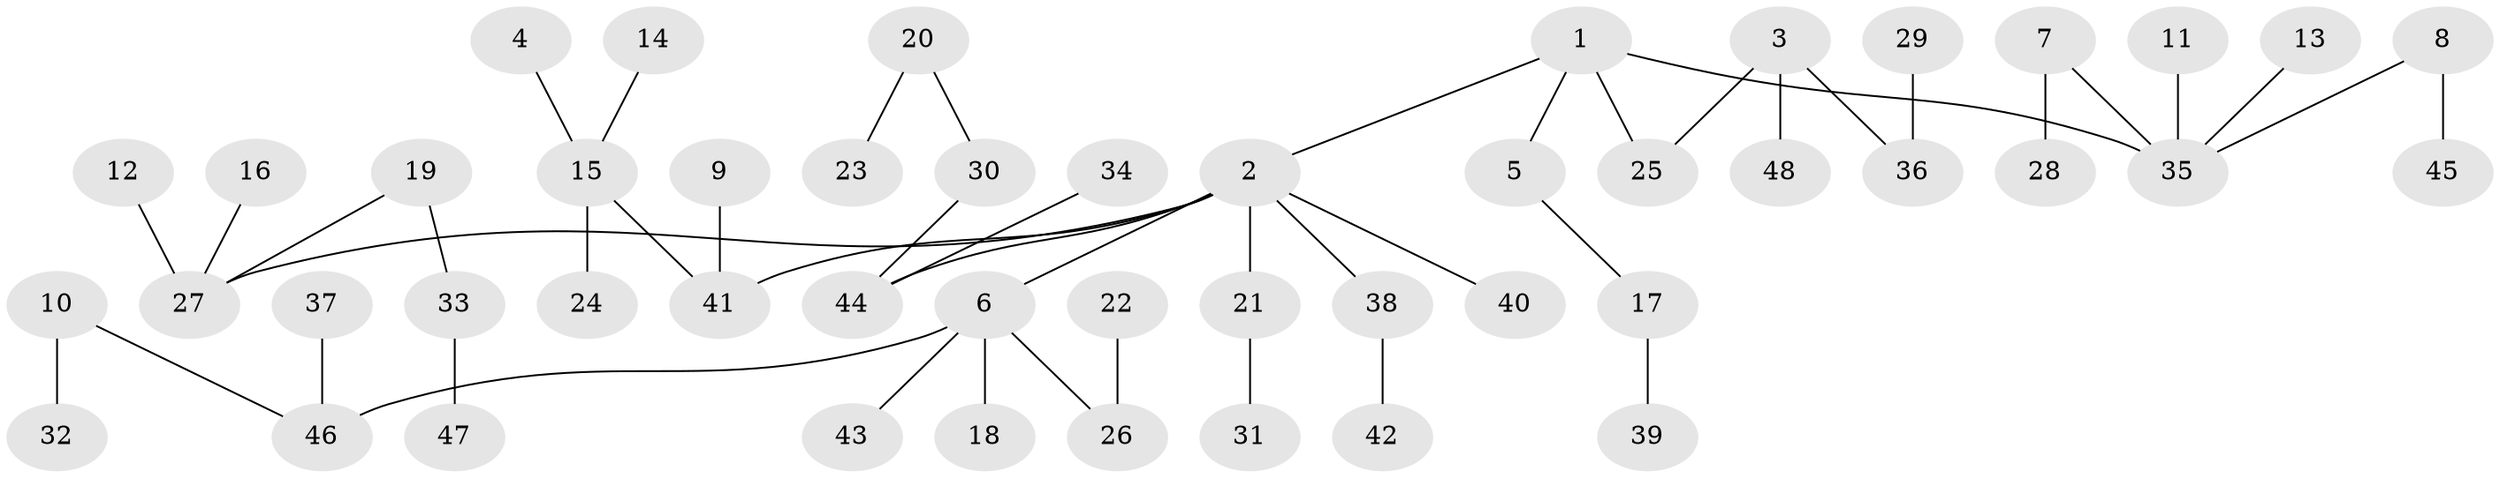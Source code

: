 // original degree distribution, {7: 0.021052631578947368, 4: 0.06315789473684211, 5: 0.042105263157894736, 3: 0.09473684210526316, 2: 0.30526315789473685, 1: 0.47368421052631576}
// Generated by graph-tools (version 1.1) at 2025/02/03/09/25 03:02:29]
// undirected, 48 vertices, 47 edges
graph export_dot {
graph [start="1"]
  node [color=gray90,style=filled];
  1;
  2;
  3;
  4;
  5;
  6;
  7;
  8;
  9;
  10;
  11;
  12;
  13;
  14;
  15;
  16;
  17;
  18;
  19;
  20;
  21;
  22;
  23;
  24;
  25;
  26;
  27;
  28;
  29;
  30;
  31;
  32;
  33;
  34;
  35;
  36;
  37;
  38;
  39;
  40;
  41;
  42;
  43;
  44;
  45;
  46;
  47;
  48;
  1 -- 2 [weight=1.0];
  1 -- 5 [weight=1.0];
  1 -- 25 [weight=1.0];
  1 -- 35 [weight=1.0];
  2 -- 6 [weight=1.0];
  2 -- 21 [weight=1.0];
  2 -- 27 [weight=1.0];
  2 -- 38 [weight=1.0];
  2 -- 40 [weight=1.0];
  2 -- 41 [weight=1.0];
  2 -- 44 [weight=1.0];
  3 -- 25 [weight=1.0];
  3 -- 36 [weight=1.0];
  3 -- 48 [weight=1.0];
  4 -- 15 [weight=1.0];
  5 -- 17 [weight=1.0];
  6 -- 18 [weight=1.0];
  6 -- 26 [weight=1.0];
  6 -- 43 [weight=1.0];
  6 -- 46 [weight=1.0];
  7 -- 28 [weight=1.0];
  7 -- 35 [weight=1.0];
  8 -- 35 [weight=1.0];
  8 -- 45 [weight=1.0];
  9 -- 41 [weight=1.0];
  10 -- 32 [weight=1.0];
  10 -- 46 [weight=1.0];
  11 -- 35 [weight=1.0];
  12 -- 27 [weight=1.0];
  13 -- 35 [weight=1.0];
  14 -- 15 [weight=1.0];
  15 -- 24 [weight=1.0];
  15 -- 41 [weight=1.0];
  16 -- 27 [weight=1.0];
  17 -- 39 [weight=1.0];
  19 -- 27 [weight=1.0];
  19 -- 33 [weight=1.0];
  20 -- 23 [weight=1.0];
  20 -- 30 [weight=1.0];
  21 -- 31 [weight=1.0];
  22 -- 26 [weight=1.0];
  29 -- 36 [weight=1.0];
  30 -- 44 [weight=1.0];
  33 -- 47 [weight=1.0];
  34 -- 44 [weight=1.0];
  37 -- 46 [weight=1.0];
  38 -- 42 [weight=1.0];
}
